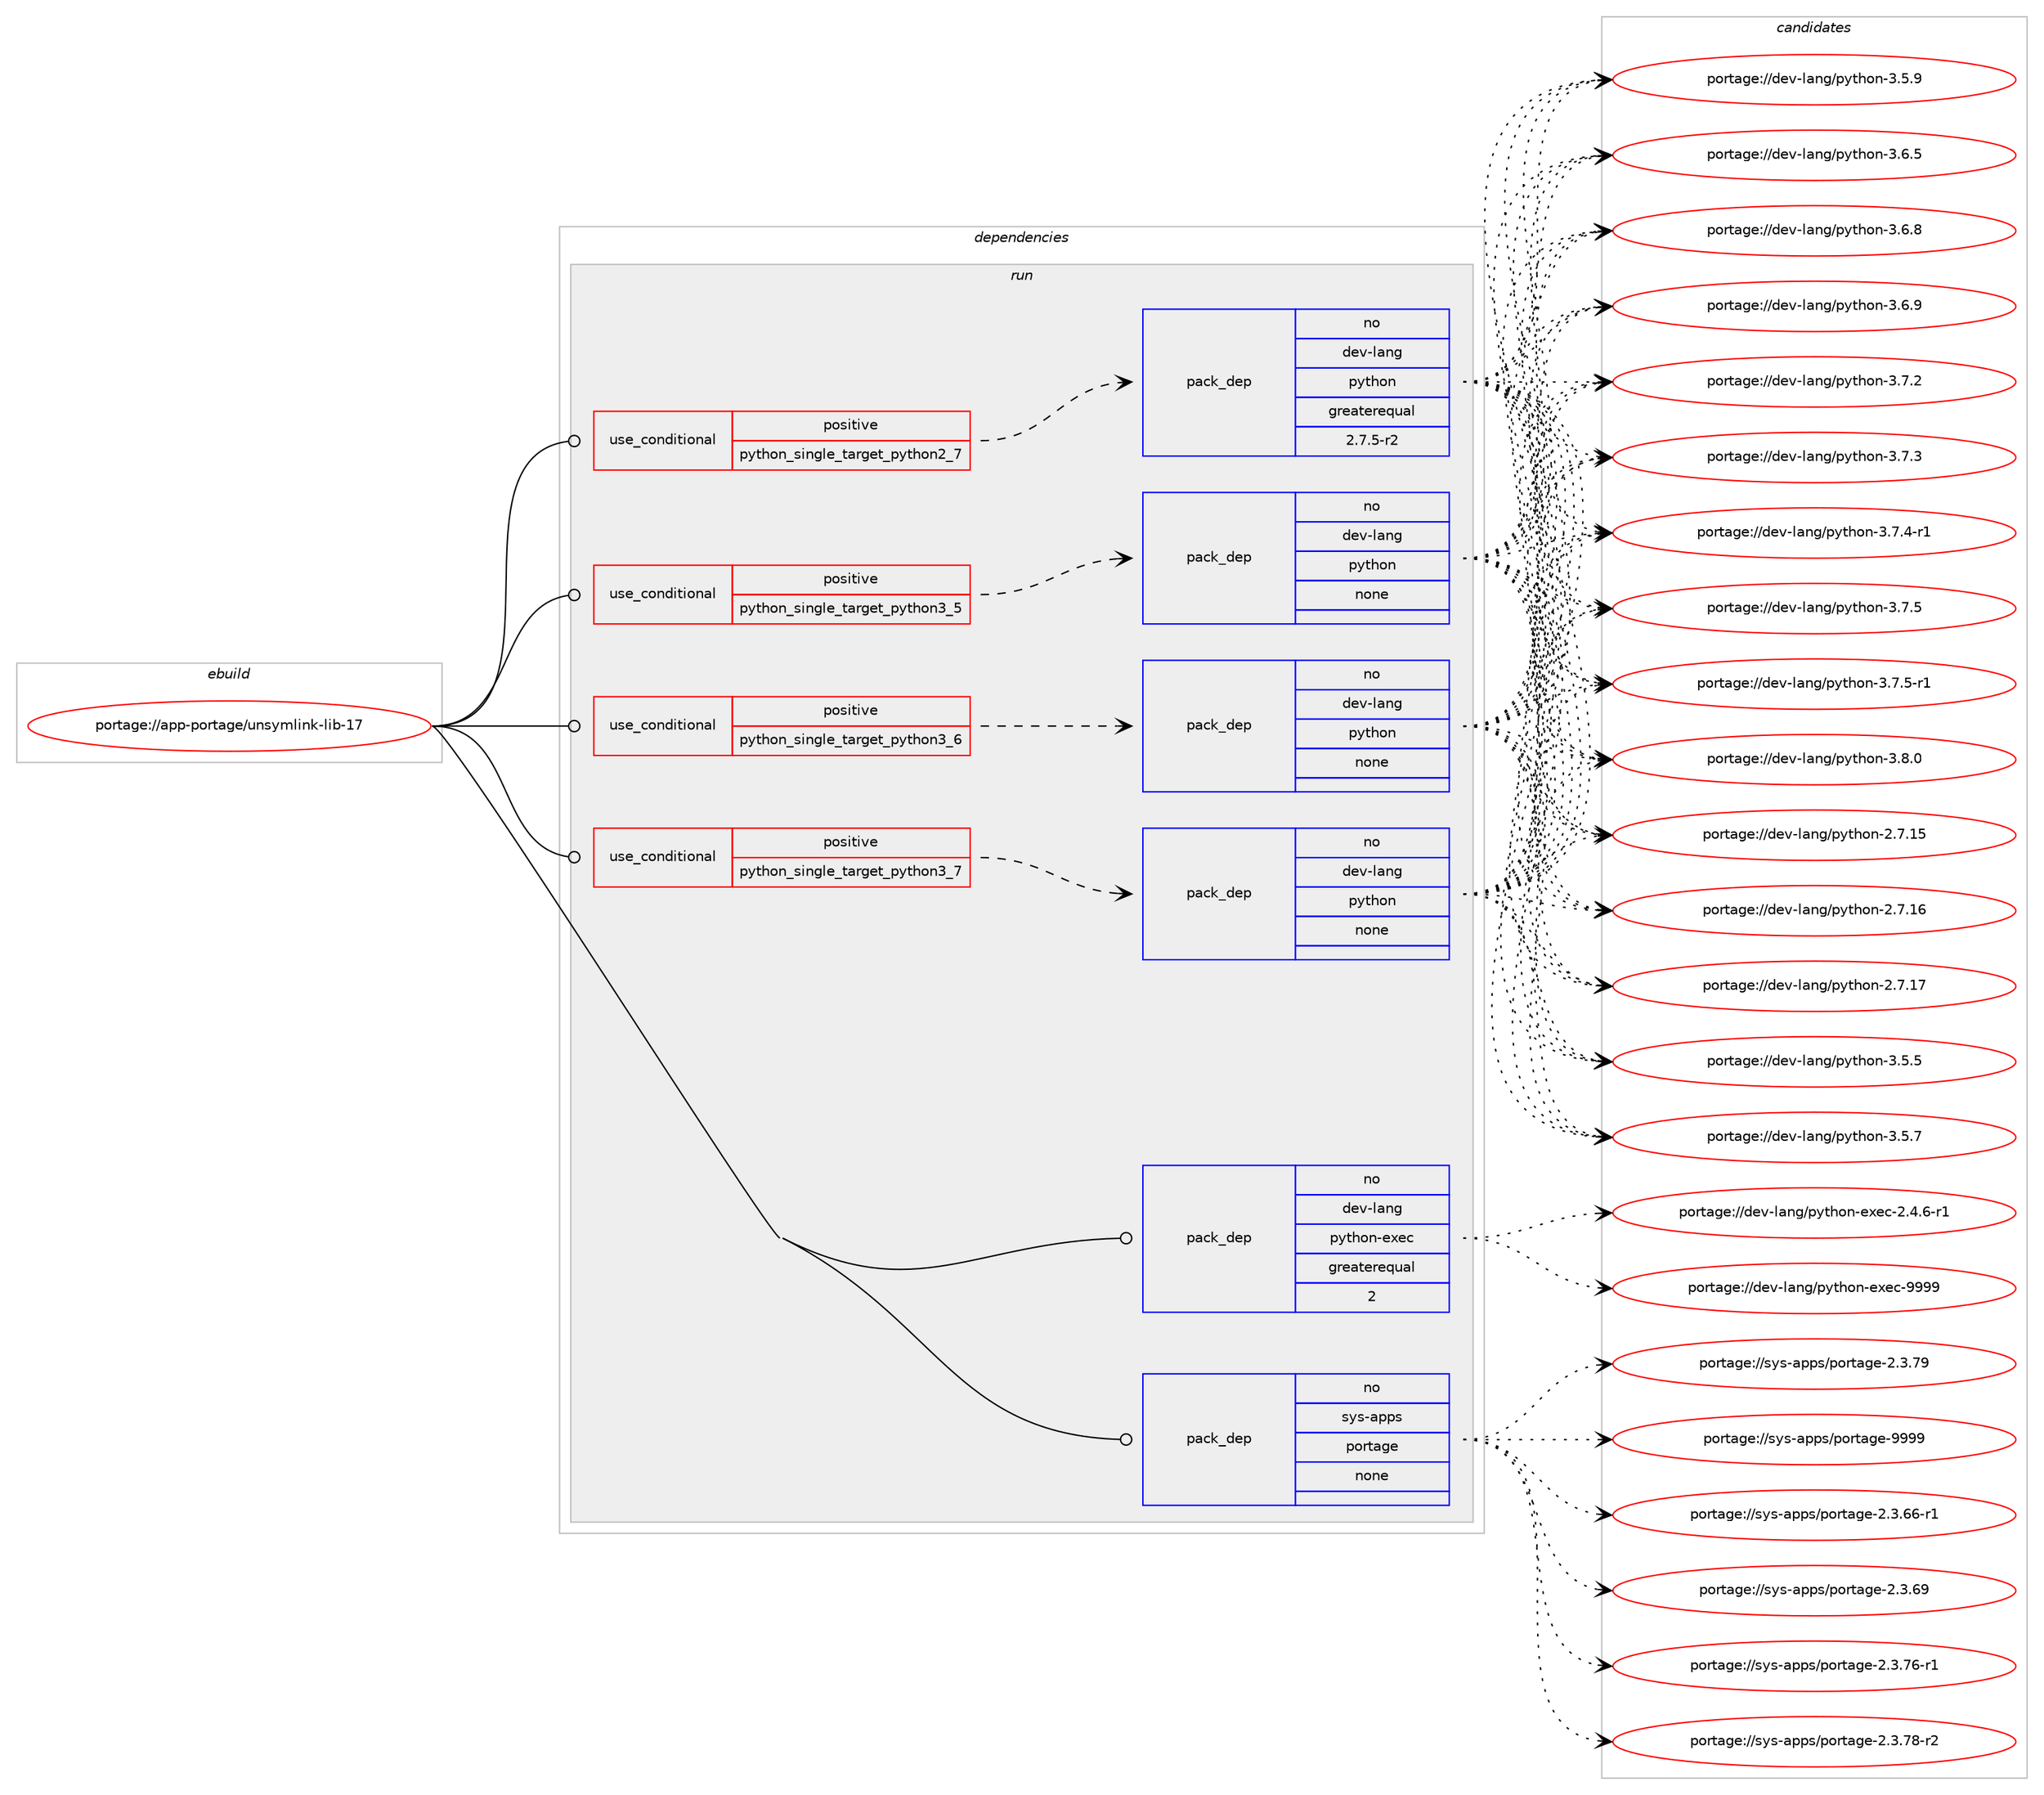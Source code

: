 digraph prolog {

# *************
# Graph options
# *************

newrank=true;
concentrate=true;
compound=true;
graph [rankdir=LR,fontname=Helvetica,fontsize=10,ranksep=1.5];#, ranksep=2.5, nodesep=0.2];
edge  [arrowhead=vee];
node  [fontname=Helvetica,fontsize=10];

# **********
# The ebuild
# **********

subgraph cluster_leftcol {
color=gray;
rank=same;
label=<<i>ebuild</i>>;
id [label="portage://app-portage/unsymlink-lib-17", color=red, width=4, href="../app-portage/unsymlink-lib-17.svg"];
}

# ****************
# The dependencies
# ****************

subgraph cluster_midcol {
color=gray;
label=<<i>dependencies</i>>;
subgraph cluster_compile {
fillcolor="#eeeeee";
style=filled;
label=<<i>compile</i>>;
}
subgraph cluster_compileandrun {
fillcolor="#eeeeee";
style=filled;
label=<<i>compile and run</i>>;
}
subgraph cluster_run {
fillcolor="#eeeeee";
style=filled;
label=<<i>run</i>>;
subgraph cond10465 {
dependency42403 [label=<<TABLE BORDER="0" CELLBORDER="1" CELLSPACING="0" CELLPADDING="4"><TR><TD ROWSPAN="3" CELLPADDING="10">use_conditional</TD></TR><TR><TD>positive</TD></TR><TR><TD>python_single_target_python2_7</TD></TR></TABLE>>, shape=none, color=red];
subgraph pack31232 {
dependency42404 [label=<<TABLE BORDER="0" CELLBORDER="1" CELLSPACING="0" CELLPADDING="4" WIDTH="220"><TR><TD ROWSPAN="6" CELLPADDING="30">pack_dep</TD></TR><TR><TD WIDTH="110">no</TD></TR><TR><TD>dev-lang</TD></TR><TR><TD>python</TD></TR><TR><TD>greaterequal</TD></TR><TR><TD>2.7.5-r2</TD></TR></TABLE>>, shape=none, color=blue];
}
dependency42403:e -> dependency42404:w [weight=20,style="dashed",arrowhead="vee"];
}
id:e -> dependency42403:w [weight=20,style="solid",arrowhead="odot"];
subgraph cond10466 {
dependency42405 [label=<<TABLE BORDER="0" CELLBORDER="1" CELLSPACING="0" CELLPADDING="4"><TR><TD ROWSPAN="3" CELLPADDING="10">use_conditional</TD></TR><TR><TD>positive</TD></TR><TR><TD>python_single_target_python3_5</TD></TR></TABLE>>, shape=none, color=red];
subgraph pack31233 {
dependency42406 [label=<<TABLE BORDER="0" CELLBORDER="1" CELLSPACING="0" CELLPADDING="4" WIDTH="220"><TR><TD ROWSPAN="6" CELLPADDING="30">pack_dep</TD></TR><TR><TD WIDTH="110">no</TD></TR><TR><TD>dev-lang</TD></TR><TR><TD>python</TD></TR><TR><TD>none</TD></TR><TR><TD></TD></TR></TABLE>>, shape=none, color=blue];
}
dependency42405:e -> dependency42406:w [weight=20,style="dashed",arrowhead="vee"];
}
id:e -> dependency42405:w [weight=20,style="solid",arrowhead="odot"];
subgraph cond10467 {
dependency42407 [label=<<TABLE BORDER="0" CELLBORDER="1" CELLSPACING="0" CELLPADDING="4"><TR><TD ROWSPAN="3" CELLPADDING="10">use_conditional</TD></TR><TR><TD>positive</TD></TR><TR><TD>python_single_target_python3_6</TD></TR></TABLE>>, shape=none, color=red];
subgraph pack31234 {
dependency42408 [label=<<TABLE BORDER="0" CELLBORDER="1" CELLSPACING="0" CELLPADDING="4" WIDTH="220"><TR><TD ROWSPAN="6" CELLPADDING="30">pack_dep</TD></TR><TR><TD WIDTH="110">no</TD></TR><TR><TD>dev-lang</TD></TR><TR><TD>python</TD></TR><TR><TD>none</TD></TR><TR><TD></TD></TR></TABLE>>, shape=none, color=blue];
}
dependency42407:e -> dependency42408:w [weight=20,style="dashed",arrowhead="vee"];
}
id:e -> dependency42407:w [weight=20,style="solid",arrowhead="odot"];
subgraph cond10468 {
dependency42409 [label=<<TABLE BORDER="0" CELLBORDER="1" CELLSPACING="0" CELLPADDING="4"><TR><TD ROWSPAN="3" CELLPADDING="10">use_conditional</TD></TR><TR><TD>positive</TD></TR><TR><TD>python_single_target_python3_7</TD></TR></TABLE>>, shape=none, color=red];
subgraph pack31235 {
dependency42410 [label=<<TABLE BORDER="0" CELLBORDER="1" CELLSPACING="0" CELLPADDING="4" WIDTH="220"><TR><TD ROWSPAN="6" CELLPADDING="30">pack_dep</TD></TR><TR><TD WIDTH="110">no</TD></TR><TR><TD>dev-lang</TD></TR><TR><TD>python</TD></TR><TR><TD>none</TD></TR><TR><TD></TD></TR></TABLE>>, shape=none, color=blue];
}
dependency42409:e -> dependency42410:w [weight=20,style="dashed",arrowhead="vee"];
}
id:e -> dependency42409:w [weight=20,style="solid",arrowhead="odot"];
subgraph pack31236 {
dependency42411 [label=<<TABLE BORDER="0" CELLBORDER="1" CELLSPACING="0" CELLPADDING="4" WIDTH="220"><TR><TD ROWSPAN="6" CELLPADDING="30">pack_dep</TD></TR><TR><TD WIDTH="110">no</TD></TR><TR><TD>dev-lang</TD></TR><TR><TD>python-exec</TD></TR><TR><TD>greaterequal</TD></TR><TR><TD>2</TD></TR></TABLE>>, shape=none, color=blue];
}
id:e -> dependency42411:w [weight=20,style="solid",arrowhead="odot"];
subgraph pack31237 {
dependency42412 [label=<<TABLE BORDER="0" CELLBORDER="1" CELLSPACING="0" CELLPADDING="4" WIDTH="220"><TR><TD ROWSPAN="6" CELLPADDING="30">pack_dep</TD></TR><TR><TD WIDTH="110">no</TD></TR><TR><TD>sys-apps</TD></TR><TR><TD>portage</TD></TR><TR><TD>none</TD></TR><TR><TD></TD></TR></TABLE>>, shape=none, color=blue];
}
id:e -> dependency42412:w [weight=20,style="solid",arrowhead="odot"];
}
}

# **************
# The candidates
# **************

subgraph cluster_choices {
rank=same;
color=gray;
label=<<i>candidates</i>>;

subgraph choice31232 {
color=black;
nodesep=1;
choiceportage10010111845108971101034711212111610411111045504655464953 [label="portage://dev-lang/python-2.7.15", color=red, width=4,href="../dev-lang/python-2.7.15.svg"];
choiceportage10010111845108971101034711212111610411111045504655464954 [label="portage://dev-lang/python-2.7.16", color=red, width=4,href="../dev-lang/python-2.7.16.svg"];
choiceportage10010111845108971101034711212111610411111045504655464955 [label="portage://dev-lang/python-2.7.17", color=red, width=4,href="../dev-lang/python-2.7.17.svg"];
choiceportage100101118451089711010347112121116104111110455146534653 [label="portage://dev-lang/python-3.5.5", color=red, width=4,href="../dev-lang/python-3.5.5.svg"];
choiceportage100101118451089711010347112121116104111110455146534655 [label="portage://dev-lang/python-3.5.7", color=red, width=4,href="../dev-lang/python-3.5.7.svg"];
choiceportage100101118451089711010347112121116104111110455146534657 [label="portage://dev-lang/python-3.5.9", color=red, width=4,href="../dev-lang/python-3.5.9.svg"];
choiceportage100101118451089711010347112121116104111110455146544653 [label="portage://dev-lang/python-3.6.5", color=red, width=4,href="../dev-lang/python-3.6.5.svg"];
choiceportage100101118451089711010347112121116104111110455146544656 [label="portage://dev-lang/python-3.6.8", color=red, width=4,href="../dev-lang/python-3.6.8.svg"];
choiceportage100101118451089711010347112121116104111110455146544657 [label="portage://dev-lang/python-3.6.9", color=red, width=4,href="../dev-lang/python-3.6.9.svg"];
choiceportage100101118451089711010347112121116104111110455146554650 [label="portage://dev-lang/python-3.7.2", color=red, width=4,href="../dev-lang/python-3.7.2.svg"];
choiceportage100101118451089711010347112121116104111110455146554651 [label="portage://dev-lang/python-3.7.3", color=red, width=4,href="../dev-lang/python-3.7.3.svg"];
choiceportage1001011184510897110103471121211161041111104551465546524511449 [label="portage://dev-lang/python-3.7.4-r1", color=red, width=4,href="../dev-lang/python-3.7.4-r1.svg"];
choiceportage100101118451089711010347112121116104111110455146554653 [label="portage://dev-lang/python-3.7.5", color=red, width=4,href="../dev-lang/python-3.7.5.svg"];
choiceportage1001011184510897110103471121211161041111104551465546534511449 [label="portage://dev-lang/python-3.7.5-r1", color=red, width=4,href="../dev-lang/python-3.7.5-r1.svg"];
choiceportage100101118451089711010347112121116104111110455146564648 [label="portage://dev-lang/python-3.8.0", color=red, width=4,href="../dev-lang/python-3.8.0.svg"];
dependency42404:e -> choiceportage10010111845108971101034711212111610411111045504655464953:w [style=dotted,weight="100"];
dependency42404:e -> choiceportage10010111845108971101034711212111610411111045504655464954:w [style=dotted,weight="100"];
dependency42404:e -> choiceportage10010111845108971101034711212111610411111045504655464955:w [style=dotted,weight="100"];
dependency42404:e -> choiceportage100101118451089711010347112121116104111110455146534653:w [style=dotted,weight="100"];
dependency42404:e -> choiceportage100101118451089711010347112121116104111110455146534655:w [style=dotted,weight="100"];
dependency42404:e -> choiceportage100101118451089711010347112121116104111110455146534657:w [style=dotted,weight="100"];
dependency42404:e -> choiceportage100101118451089711010347112121116104111110455146544653:w [style=dotted,weight="100"];
dependency42404:e -> choiceportage100101118451089711010347112121116104111110455146544656:w [style=dotted,weight="100"];
dependency42404:e -> choiceportage100101118451089711010347112121116104111110455146544657:w [style=dotted,weight="100"];
dependency42404:e -> choiceportage100101118451089711010347112121116104111110455146554650:w [style=dotted,weight="100"];
dependency42404:e -> choiceportage100101118451089711010347112121116104111110455146554651:w [style=dotted,weight="100"];
dependency42404:e -> choiceportage1001011184510897110103471121211161041111104551465546524511449:w [style=dotted,weight="100"];
dependency42404:e -> choiceportage100101118451089711010347112121116104111110455146554653:w [style=dotted,weight="100"];
dependency42404:e -> choiceportage1001011184510897110103471121211161041111104551465546534511449:w [style=dotted,weight="100"];
dependency42404:e -> choiceportage100101118451089711010347112121116104111110455146564648:w [style=dotted,weight="100"];
}
subgraph choice31233 {
color=black;
nodesep=1;
choiceportage10010111845108971101034711212111610411111045504655464953 [label="portage://dev-lang/python-2.7.15", color=red, width=4,href="../dev-lang/python-2.7.15.svg"];
choiceportage10010111845108971101034711212111610411111045504655464954 [label="portage://dev-lang/python-2.7.16", color=red, width=4,href="../dev-lang/python-2.7.16.svg"];
choiceportage10010111845108971101034711212111610411111045504655464955 [label="portage://dev-lang/python-2.7.17", color=red, width=4,href="../dev-lang/python-2.7.17.svg"];
choiceportage100101118451089711010347112121116104111110455146534653 [label="portage://dev-lang/python-3.5.5", color=red, width=4,href="../dev-lang/python-3.5.5.svg"];
choiceportage100101118451089711010347112121116104111110455146534655 [label="portage://dev-lang/python-3.5.7", color=red, width=4,href="../dev-lang/python-3.5.7.svg"];
choiceportage100101118451089711010347112121116104111110455146534657 [label="portage://dev-lang/python-3.5.9", color=red, width=4,href="../dev-lang/python-3.5.9.svg"];
choiceportage100101118451089711010347112121116104111110455146544653 [label="portage://dev-lang/python-3.6.5", color=red, width=4,href="../dev-lang/python-3.6.5.svg"];
choiceportage100101118451089711010347112121116104111110455146544656 [label="portage://dev-lang/python-3.6.8", color=red, width=4,href="../dev-lang/python-3.6.8.svg"];
choiceportage100101118451089711010347112121116104111110455146544657 [label="portage://dev-lang/python-3.6.9", color=red, width=4,href="../dev-lang/python-3.6.9.svg"];
choiceportage100101118451089711010347112121116104111110455146554650 [label="portage://dev-lang/python-3.7.2", color=red, width=4,href="../dev-lang/python-3.7.2.svg"];
choiceportage100101118451089711010347112121116104111110455146554651 [label="portage://dev-lang/python-3.7.3", color=red, width=4,href="../dev-lang/python-3.7.3.svg"];
choiceportage1001011184510897110103471121211161041111104551465546524511449 [label="portage://dev-lang/python-3.7.4-r1", color=red, width=4,href="../dev-lang/python-3.7.4-r1.svg"];
choiceportage100101118451089711010347112121116104111110455146554653 [label="portage://dev-lang/python-3.7.5", color=red, width=4,href="../dev-lang/python-3.7.5.svg"];
choiceportage1001011184510897110103471121211161041111104551465546534511449 [label="portage://dev-lang/python-3.7.5-r1", color=red, width=4,href="../dev-lang/python-3.7.5-r1.svg"];
choiceportage100101118451089711010347112121116104111110455146564648 [label="portage://dev-lang/python-3.8.0", color=red, width=4,href="../dev-lang/python-3.8.0.svg"];
dependency42406:e -> choiceportage10010111845108971101034711212111610411111045504655464953:w [style=dotted,weight="100"];
dependency42406:e -> choiceportage10010111845108971101034711212111610411111045504655464954:w [style=dotted,weight="100"];
dependency42406:e -> choiceportage10010111845108971101034711212111610411111045504655464955:w [style=dotted,weight="100"];
dependency42406:e -> choiceportage100101118451089711010347112121116104111110455146534653:w [style=dotted,weight="100"];
dependency42406:e -> choiceportage100101118451089711010347112121116104111110455146534655:w [style=dotted,weight="100"];
dependency42406:e -> choiceportage100101118451089711010347112121116104111110455146534657:w [style=dotted,weight="100"];
dependency42406:e -> choiceportage100101118451089711010347112121116104111110455146544653:w [style=dotted,weight="100"];
dependency42406:e -> choiceportage100101118451089711010347112121116104111110455146544656:w [style=dotted,weight="100"];
dependency42406:e -> choiceportage100101118451089711010347112121116104111110455146544657:w [style=dotted,weight="100"];
dependency42406:e -> choiceportage100101118451089711010347112121116104111110455146554650:w [style=dotted,weight="100"];
dependency42406:e -> choiceportage100101118451089711010347112121116104111110455146554651:w [style=dotted,weight="100"];
dependency42406:e -> choiceportage1001011184510897110103471121211161041111104551465546524511449:w [style=dotted,weight="100"];
dependency42406:e -> choiceportage100101118451089711010347112121116104111110455146554653:w [style=dotted,weight="100"];
dependency42406:e -> choiceportage1001011184510897110103471121211161041111104551465546534511449:w [style=dotted,weight="100"];
dependency42406:e -> choiceportage100101118451089711010347112121116104111110455146564648:w [style=dotted,weight="100"];
}
subgraph choice31234 {
color=black;
nodesep=1;
choiceportage10010111845108971101034711212111610411111045504655464953 [label="portage://dev-lang/python-2.7.15", color=red, width=4,href="../dev-lang/python-2.7.15.svg"];
choiceportage10010111845108971101034711212111610411111045504655464954 [label="portage://dev-lang/python-2.7.16", color=red, width=4,href="../dev-lang/python-2.7.16.svg"];
choiceportage10010111845108971101034711212111610411111045504655464955 [label="portage://dev-lang/python-2.7.17", color=red, width=4,href="../dev-lang/python-2.7.17.svg"];
choiceportage100101118451089711010347112121116104111110455146534653 [label="portage://dev-lang/python-3.5.5", color=red, width=4,href="../dev-lang/python-3.5.5.svg"];
choiceportage100101118451089711010347112121116104111110455146534655 [label="portage://dev-lang/python-3.5.7", color=red, width=4,href="../dev-lang/python-3.5.7.svg"];
choiceportage100101118451089711010347112121116104111110455146534657 [label="portage://dev-lang/python-3.5.9", color=red, width=4,href="../dev-lang/python-3.5.9.svg"];
choiceportage100101118451089711010347112121116104111110455146544653 [label="portage://dev-lang/python-3.6.5", color=red, width=4,href="../dev-lang/python-3.6.5.svg"];
choiceportage100101118451089711010347112121116104111110455146544656 [label="portage://dev-lang/python-3.6.8", color=red, width=4,href="../dev-lang/python-3.6.8.svg"];
choiceportage100101118451089711010347112121116104111110455146544657 [label="portage://dev-lang/python-3.6.9", color=red, width=4,href="../dev-lang/python-3.6.9.svg"];
choiceportage100101118451089711010347112121116104111110455146554650 [label="portage://dev-lang/python-3.7.2", color=red, width=4,href="../dev-lang/python-3.7.2.svg"];
choiceportage100101118451089711010347112121116104111110455146554651 [label="portage://dev-lang/python-3.7.3", color=red, width=4,href="../dev-lang/python-3.7.3.svg"];
choiceportage1001011184510897110103471121211161041111104551465546524511449 [label="portage://dev-lang/python-3.7.4-r1", color=red, width=4,href="../dev-lang/python-3.7.4-r1.svg"];
choiceportage100101118451089711010347112121116104111110455146554653 [label="portage://dev-lang/python-3.7.5", color=red, width=4,href="../dev-lang/python-3.7.5.svg"];
choiceportage1001011184510897110103471121211161041111104551465546534511449 [label="portage://dev-lang/python-3.7.5-r1", color=red, width=4,href="../dev-lang/python-3.7.5-r1.svg"];
choiceportage100101118451089711010347112121116104111110455146564648 [label="portage://dev-lang/python-3.8.0", color=red, width=4,href="../dev-lang/python-3.8.0.svg"];
dependency42408:e -> choiceportage10010111845108971101034711212111610411111045504655464953:w [style=dotted,weight="100"];
dependency42408:e -> choiceportage10010111845108971101034711212111610411111045504655464954:w [style=dotted,weight="100"];
dependency42408:e -> choiceportage10010111845108971101034711212111610411111045504655464955:w [style=dotted,weight="100"];
dependency42408:e -> choiceportage100101118451089711010347112121116104111110455146534653:w [style=dotted,weight="100"];
dependency42408:e -> choiceportage100101118451089711010347112121116104111110455146534655:w [style=dotted,weight="100"];
dependency42408:e -> choiceportage100101118451089711010347112121116104111110455146534657:w [style=dotted,weight="100"];
dependency42408:e -> choiceportage100101118451089711010347112121116104111110455146544653:w [style=dotted,weight="100"];
dependency42408:e -> choiceportage100101118451089711010347112121116104111110455146544656:w [style=dotted,weight="100"];
dependency42408:e -> choiceportage100101118451089711010347112121116104111110455146544657:w [style=dotted,weight="100"];
dependency42408:e -> choiceportage100101118451089711010347112121116104111110455146554650:w [style=dotted,weight="100"];
dependency42408:e -> choiceportage100101118451089711010347112121116104111110455146554651:w [style=dotted,weight="100"];
dependency42408:e -> choiceportage1001011184510897110103471121211161041111104551465546524511449:w [style=dotted,weight="100"];
dependency42408:e -> choiceportage100101118451089711010347112121116104111110455146554653:w [style=dotted,weight="100"];
dependency42408:e -> choiceportage1001011184510897110103471121211161041111104551465546534511449:w [style=dotted,weight="100"];
dependency42408:e -> choiceportage100101118451089711010347112121116104111110455146564648:w [style=dotted,weight="100"];
}
subgraph choice31235 {
color=black;
nodesep=1;
choiceportage10010111845108971101034711212111610411111045504655464953 [label="portage://dev-lang/python-2.7.15", color=red, width=4,href="../dev-lang/python-2.7.15.svg"];
choiceportage10010111845108971101034711212111610411111045504655464954 [label="portage://dev-lang/python-2.7.16", color=red, width=4,href="../dev-lang/python-2.7.16.svg"];
choiceportage10010111845108971101034711212111610411111045504655464955 [label="portage://dev-lang/python-2.7.17", color=red, width=4,href="../dev-lang/python-2.7.17.svg"];
choiceportage100101118451089711010347112121116104111110455146534653 [label="portage://dev-lang/python-3.5.5", color=red, width=4,href="../dev-lang/python-3.5.5.svg"];
choiceportage100101118451089711010347112121116104111110455146534655 [label="portage://dev-lang/python-3.5.7", color=red, width=4,href="../dev-lang/python-3.5.7.svg"];
choiceportage100101118451089711010347112121116104111110455146534657 [label="portage://dev-lang/python-3.5.9", color=red, width=4,href="../dev-lang/python-3.5.9.svg"];
choiceportage100101118451089711010347112121116104111110455146544653 [label="portage://dev-lang/python-3.6.5", color=red, width=4,href="../dev-lang/python-3.6.5.svg"];
choiceportage100101118451089711010347112121116104111110455146544656 [label="portage://dev-lang/python-3.6.8", color=red, width=4,href="../dev-lang/python-3.6.8.svg"];
choiceportage100101118451089711010347112121116104111110455146544657 [label="portage://dev-lang/python-3.6.9", color=red, width=4,href="../dev-lang/python-3.6.9.svg"];
choiceportage100101118451089711010347112121116104111110455146554650 [label="portage://dev-lang/python-3.7.2", color=red, width=4,href="../dev-lang/python-3.7.2.svg"];
choiceportage100101118451089711010347112121116104111110455146554651 [label="portage://dev-lang/python-3.7.3", color=red, width=4,href="../dev-lang/python-3.7.3.svg"];
choiceportage1001011184510897110103471121211161041111104551465546524511449 [label="portage://dev-lang/python-3.7.4-r1", color=red, width=4,href="../dev-lang/python-3.7.4-r1.svg"];
choiceportage100101118451089711010347112121116104111110455146554653 [label="portage://dev-lang/python-3.7.5", color=red, width=4,href="../dev-lang/python-3.7.5.svg"];
choiceportage1001011184510897110103471121211161041111104551465546534511449 [label="portage://dev-lang/python-3.7.5-r1", color=red, width=4,href="../dev-lang/python-3.7.5-r1.svg"];
choiceportage100101118451089711010347112121116104111110455146564648 [label="portage://dev-lang/python-3.8.0", color=red, width=4,href="../dev-lang/python-3.8.0.svg"];
dependency42410:e -> choiceportage10010111845108971101034711212111610411111045504655464953:w [style=dotted,weight="100"];
dependency42410:e -> choiceportage10010111845108971101034711212111610411111045504655464954:w [style=dotted,weight="100"];
dependency42410:e -> choiceportage10010111845108971101034711212111610411111045504655464955:w [style=dotted,weight="100"];
dependency42410:e -> choiceportage100101118451089711010347112121116104111110455146534653:w [style=dotted,weight="100"];
dependency42410:e -> choiceportage100101118451089711010347112121116104111110455146534655:w [style=dotted,weight="100"];
dependency42410:e -> choiceportage100101118451089711010347112121116104111110455146534657:w [style=dotted,weight="100"];
dependency42410:e -> choiceportage100101118451089711010347112121116104111110455146544653:w [style=dotted,weight="100"];
dependency42410:e -> choiceportage100101118451089711010347112121116104111110455146544656:w [style=dotted,weight="100"];
dependency42410:e -> choiceportage100101118451089711010347112121116104111110455146544657:w [style=dotted,weight="100"];
dependency42410:e -> choiceportage100101118451089711010347112121116104111110455146554650:w [style=dotted,weight="100"];
dependency42410:e -> choiceportage100101118451089711010347112121116104111110455146554651:w [style=dotted,weight="100"];
dependency42410:e -> choiceportage1001011184510897110103471121211161041111104551465546524511449:w [style=dotted,weight="100"];
dependency42410:e -> choiceportage100101118451089711010347112121116104111110455146554653:w [style=dotted,weight="100"];
dependency42410:e -> choiceportage1001011184510897110103471121211161041111104551465546534511449:w [style=dotted,weight="100"];
dependency42410:e -> choiceportage100101118451089711010347112121116104111110455146564648:w [style=dotted,weight="100"];
}
subgraph choice31236 {
color=black;
nodesep=1;
choiceportage10010111845108971101034711212111610411111045101120101994550465246544511449 [label="portage://dev-lang/python-exec-2.4.6-r1", color=red, width=4,href="../dev-lang/python-exec-2.4.6-r1.svg"];
choiceportage10010111845108971101034711212111610411111045101120101994557575757 [label="portage://dev-lang/python-exec-9999", color=red, width=4,href="../dev-lang/python-exec-9999.svg"];
dependency42411:e -> choiceportage10010111845108971101034711212111610411111045101120101994550465246544511449:w [style=dotted,weight="100"];
dependency42411:e -> choiceportage10010111845108971101034711212111610411111045101120101994557575757:w [style=dotted,weight="100"];
}
subgraph choice31237 {
color=black;
nodesep=1;
choiceportage11512111545971121121154711211111411697103101455046514654544511449 [label="portage://sys-apps/portage-2.3.66-r1", color=red, width=4,href="../sys-apps/portage-2.3.66-r1.svg"];
choiceportage1151211154597112112115471121111141169710310145504651465457 [label="portage://sys-apps/portage-2.3.69", color=red, width=4,href="../sys-apps/portage-2.3.69.svg"];
choiceportage11512111545971121121154711211111411697103101455046514655544511449 [label="portage://sys-apps/portage-2.3.76-r1", color=red, width=4,href="../sys-apps/portage-2.3.76-r1.svg"];
choiceportage11512111545971121121154711211111411697103101455046514655564511450 [label="portage://sys-apps/portage-2.3.78-r2", color=red, width=4,href="../sys-apps/portage-2.3.78-r2.svg"];
choiceportage1151211154597112112115471121111141169710310145504651465557 [label="portage://sys-apps/portage-2.3.79", color=red, width=4,href="../sys-apps/portage-2.3.79.svg"];
choiceportage115121115459711211211547112111114116971031014557575757 [label="portage://sys-apps/portage-9999", color=red, width=4,href="../sys-apps/portage-9999.svg"];
dependency42412:e -> choiceportage11512111545971121121154711211111411697103101455046514654544511449:w [style=dotted,weight="100"];
dependency42412:e -> choiceportage1151211154597112112115471121111141169710310145504651465457:w [style=dotted,weight="100"];
dependency42412:e -> choiceportage11512111545971121121154711211111411697103101455046514655544511449:w [style=dotted,weight="100"];
dependency42412:e -> choiceportage11512111545971121121154711211111411697103101455046514655564511450:w [style=dotted,weight="100"];
dependency42412:e -> choiceportage1151211154597112112115471121111141169710310145504651465557:w [style=dotted,weight="100"];
dependency42412:e -> choiceportage115121115459711211211547112111114116971031014557575757:w [style=dotted,weight="100"];
}
}

}
